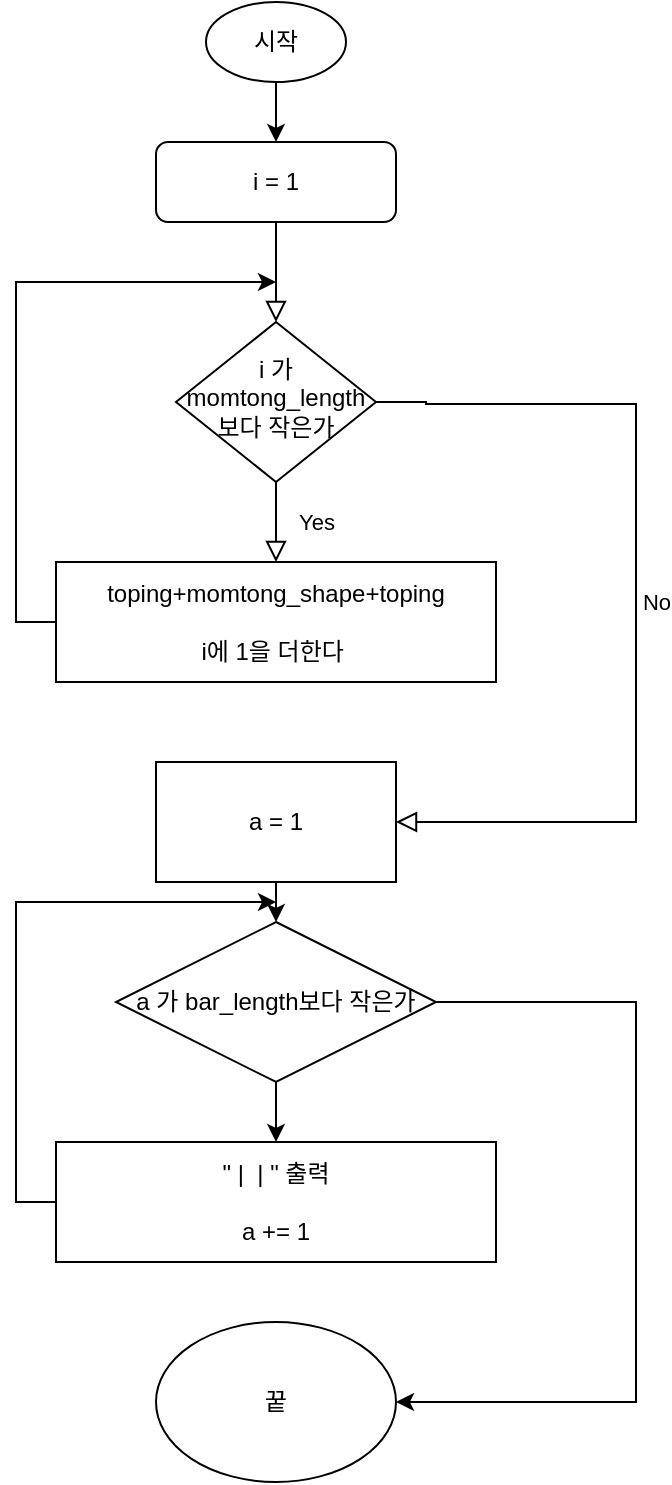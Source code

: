 <mxfile version="22.0.6" type="device" pages="2">
  <diagram id="1RoQhhKAnQT1FKXmjMtu" name="페이지-1">
    <mxGraphModel dx="1434" dy="765" grid="1" gridSize="10" guides="1" tooltips="1" connect="1" arrows="1" fold="1" page="1" pageScale="1" pageWidth="827" pageHeight="1169" math="0" shadow="0">
      <root>
        <mxCell id="0" />
        <mxCell id="1" parent="0" />
        <mxCell id="pqTl43sDfz-ucHtyQW6G-1" value="" style="rounded=0;html=1;jettySize=auto;orthogonalLoop=1;fontSize=11;endArrow=block;endFill=0;endSize=8;strokeWidth=1;shadow=0;labelBackgroundColor=none;edgeStyle=orthogonalEdgeStyle;" edge="1" parent="1" source="pqTl43sDfz-ucHtyQW6G-2" target="pqTl43sDfz-ucHtyQW6G-5">
          <mxGeometry relative="1" as="geometry" />
        </mxCell>
        <mxCell id="pqTl43sDfz-ucHtyQW6G-2" value="i = 1" style="rounded=1;whiteSpace=wrap;html=1;fontSize=12;glass=0;strokeWidth=1;shadow=0;" vertex="1" parent="1">
          <mxGeometry x="639" y="224" width="120" height="40" as="geometry" />
        </mxCell>
        <mxCell id="pqTl43sDfz-ucHtyQW6G-3" value="Yes" style="rounded=0;html=1;jettySize=auto;orthogonalLoop=1;fontSize=11;endArrow=block;endFill=0;endSize=8;strokeWidth=1;shadow=0;labelBackgroundColor=none;edgeStyle=orthogonalEdgeStyle;" edge="1" parent="1" source="pqTl43sDfz-ucHtyQW6G-5">
          <mxGeometry y="20" relative="1" as="geometry">
            <mxPoint as="offset" />
            <mxPoint x="699" y="434" as="targetPoint" />
          </mxGeometry>
        </mxCell>
        <mxCell id="pqTl43sDfz-ucHtyQW6G-4" value="No" style="edgeStyle=orthogonalEdgeStyle;rounded=0;html=1;jettySize=auto;orthogonalLoop=1;fontSize=11;endArrow=block;endFill=0;endSize=8;strokeWidth=1;shadow=0;labelBackgroundColor=none;entryX=1;entryY=0.5;entryDx=0;entryDy=0;" edge="1" parent="1" source="pqTl43sDfz-ucHtyQW6G-5" target="pqTl43sDfz-ucHtyQW6G-11">
          <mxGeometry y="10" relative="1" as="geometry">
            <mxPoint as="offset" />
            <mxPoint x="799" y="354" as="targetPoint" />
            <Array as="points">
              <mxPoint x="774" y="354" />
              <mxPoint x="774" y="355" />
              <mxPoint x="879" y="355" />
              <mxPoint x="879" y="564" />
            </Array>
          </mxGeometry>
        </mxCell>
        <mxCell id="pqTl43sDfz-ucHtyQW6G-5" value="i 가 momtong_length보다 작은가" style="rhombus;whiteSpace=wrap;html=1;shadow=0;fontFamily=Helvetica;fontSize=12;align=center;strokeWidth=1;spacing=6;spacingTop=-4;" vertex="1" parent="1">
          <mxGeometry x="649" y="314" width="100" height="80" as="geometry" />
        </mxCell>
        <mxCell id="pqTl43sDfz-ucHtyQW6G-6" style="edgeStyle=orthogonalEdgeStyle;rounded=0;orthogonalLoop=1;jettySize=auto;html=1;exitX=0.5;exitY=1;exitDx=0;exitDy=0;" edge="1" parent="1" source="pqTl43sDfz-ucHtyQW6G-7" target="pqTl43sDfz-ucHtyQW6G-2">
          <mxGeometry relative="1" as="geometry" />
        </mxCell>
        <mxCell id="pqTl43sDfz-ucHtyQW6G-7" value="시작" style="ellipse;whiteSpace=wrap;html=1;" vertex="1" parent="1">
          <mxGeometry x="664" y="154" width="70" height="40" as="geometry" />
        </mxCell>
        <mxCell id="pqTl43sDfz-ucHtyQW6G-8" style="edgeStyle=orthogonalEdgeStyle;rounded=0;orthogonalLoop=1;jettySize=auto;html=1;exitX=0;exitY=0.5;exitDx=0;exitDy=0;" edge="1" parent="1" source="pqTl43sDfz-ucHtyQW6G-9">
          <mxGeometry relative="1" as="geometry">
            <mxPoint x="699" y="294" as="targetPoint" />
            <Array as="points">
              <mxPoint x="569" y="464" />
              <mxPoint x="569" y="294" />
            </Array>
          </mxGeometry>
        </mxCell>
        <mxCell id="pqTl43sDfz-ucHtyQW6G-9" value="toping+momtong_shape+toping&lt;br&gt;&lt;br&gt;i에 1을 더한다&amp;nbsp;" style="rounded=0;whiteSpace=wrap;html=1;" vertex="1" parent="1">
          <mxGeometry x="589" y="434" width="220" height="60" as="geometry" />
        </mxCell>
        <mxCell id="pqTl43sDfz-ucHtyQW6G-10" style="edgeStyle=orthogonalEdgeStyle;rounded=0;orthogonalLoop=1;jettySize=auto;html=1;exitX=0.5;exitY=1;exitDx=0;exitDy=0;entryX=0.5;entryY=0;entryDx=0;entryDy=0;" edge="1" parent="1" source="pqTl43sDfz-ucHtyQW6G-11" target="pqTl43sDfz-ucHtyQW6G-14">
          <mxGeometry relative="1" as="geometry" />
        </mxCell>
        <mxCell id="pqTl43sDfz-ucHtyQW6G-11" value="a = 1" style="rounded=0;whiteSpace=wrap;html=1;" vertex="1" parent="1">
          <mxGeometry x="639" y="534" width="120" height="60" as="geometry" />
        </mxCell>
        <mxCell id="pqTl43sDfz-ucHtyQW6G-12" style="edgeStyle=orthogonalEdgeStyle;rounded=0;orthogonalLoop=1;jettySize=auto;html=1;exitX=0.5;exitY=1;exitDx=0;exitDy=0;entryX=0.5;entryY=0;entryDx=0;entryDy=0;" edge="1" parent="1" source="pqTl43sDfz-ucHtyQW6G-14" target="pqTl43sDfz-ucHtyQW6G-16">
          <mxGeometry relative="1" as="geometry" />
        </mxCell>
        <mxCell id="pqTl43sDfz-ucHtyQW6G-13" style="edgeStyle=orthogonalEdgeStyle;rounded=0;orthogonalLoop=1;jettySize=auto;html=1;exitX=1;exitY=0.5;exitDx=0;exitDy=0;entryX=1;entryY=0.5;entryDx=0;entryDy=0;" edge="1" parent="1" source="pqTl43sDfz-ucHtyQW6G-14" target="pqTl43sDfz-ucHtyQW6G-17">
          <mxGeometry relative="1" as="geometry">
            <Array as="points">
              <mxPoint x="879" y="654" />
              <mxPoint x="879" y="854" />
            </Array>
          </mxGeometry>
        </mxCell>
        <mxCell id="pqTl43sDfz-ucHtyQW6G-14" value="a 가 bar_length보다 작은가" style="rhombus;whiteSpace=wrap;html=1;" vertex="1" parent="1">
          <mxGeometry x="619" y="614" width="160" height="80" as="geometry" />
        </mxCell>
        <mxCell id="pqTl43sDfz-ucHtyQW6G-15" style="edgeStyle=orthogonalEdgeStyle;rounded=0;orthogonalLoop=1;jettySize=auto;html=1;exitX=0;exitY=0.5;exitDx=0;exitDy=0;" edge="1" parent="1" source="pqTl43sDfz-ucHtyQW6G-16">
          <mxGeometry relative="1" as="geometry">
            <mxPoint x="699" y="604" as="targetPoint" />
            <Array as="points">
              <mxPoint x="569" y="754" />
              <mxPoint x="569" y="604" />
            </Array>
          </mxGeometry>
        </mxCell>
        <mxCell id="pqTl43sDfz-ucHtyQW6G-16" value="&quot; |&amp;nbsp; | &quot; 출력&lt;br&gt;&lt;br&gt;a += 1" style="rounded=0;whiteSpace=wrap;html=1;" vertex="1" parent="1">
          <mxGeometry x="589" y="724" width="220" height="60" as="geometry" />
        </mxCell>
        <mxCell id="pqTl43sDfz-ucHtyQW6G-17" value="꿑" style="ellipse;whiteSpace=wrap;html=1;" vertex="1" parent="1">
          <mxGeometry x="639" y="814" width="120" height="80" as="geometry" />
        </mxCell>
      </root>
    </mxGraphModel>
  </diagram>
  <diagram name="페이지-2" id="6xeNdnUFfxTs2rafyF68">
    <mxGraphModel dx="1434" dy="765" grid="1" gridSize="10" guides="1" tooltips="1" connect="1" arrows="1" fold="1" page="1" pageScale="1" pageWidth="827" pageHeight="1169" math="0" shadow="0">
      <root>
        <mxCell id="0" />
        <mxCell id="1" parent="0" />
        <mxCell id="EvVvTQKlcNiJk8JYvaPj-1" value="Start" style="ellipse;whiteSpace=wrap;html=1;" vertex="1" parent="1">
          <mxGeometry x="414" y="60" width="60" height="40" as="geometry" />
        </mxCell>
        <mxCell id="EvVvTQKlcNiJk8JYvaPj-2" value="" style="endArrow=classic;html=1;rounded=0;exitX=0.5;exitY=1;exitDx=0;exitDy=0;entryX=0.5;entryY=0;entryDx=0;entryDy=0;" edge="1" parent="1" source="EvVvTQKlcNiJk8JYvaPj-1" target="EvVvTQKlcNiJk8JYvaPj-3">
          <mxGeometry width="50" height="50" relative="1" as="geometry">
            <mxPoint x="390" y="420" as="sourcePoint" />
            <mxPoint x="444" y="150" as="targetPoint" />
          </mxGeometry>
        </mxCell>
        <mxCell id="EvVvTQKlcNiJk8JYvaPj-3" value="1~45 사이의 숫자를 랜덤으로 선택한다" style="rounded=0;whiteSpace=wrap;html=1;" vertex="1" parent="1">
          <mxGeometry x="300" y="130" width="290" height="60" as="geometry" />
        </mxCell>
        <mxCell id="EvVvTQKlcNiJk8JYvaPj-5" value="" style="endArrow=classic;html=1;rounded=0;entryX=0.5;entryY=0;entryDx=0;entryDy=0;" edge="1" parent="1" source="EvVvTQKlcNiJk8JYvaPj-3" target="EvVvTQKlcNiJk8JYvaPj-6">
          <mxGeometry width="50" height="50" relative="1" as="geometry">
            <mxPoint x="445" y="240" as="sourcePoint" />
            <mxPoint x="445" y="260.711" as="targetPoint" />
          </mxGeometry>
        </mxCell>
        <mxCell id="EvVvTQKlcNiJk8JYvaPj-6" value="선택한 수를 Set에 넣는다" style="rounded=0;whiteSpace=wrap;html=1;" vertex="1" parent="1">
          <mxGeometry x="310" y="230" width="270" height="60" as="geometry" />
        </mxCell>
        <mxCell id="EvVvTQKlcNiJk8JYvaPj-8" value="" style="endArrow=classic;html=1;rounded=0;exitX=0.5;exitY=1;exitDx=0;exitDy=0;entryX=0.5;entryY=0;entryDx=0;entryDy=0;" edge="1" parent="1" source="EvVvTQKlcNiJk8JYvaPj-6" target="EvVvTQKlcNiJk8JYvaPj-9">
          <mxGeometry width="50" height="50" relative="1" as="geometry">
            <mxPoint x="455" y="200" as="sourcePoint" />
            <mxPoint x="445" y="330" as="targetPoint" />
          </mxGeometry>
        </mxCell>
        <mxCell id="EvVvTQKlcNiJk8JYvaPj-9" value="카운트 하였을 때 갯수가 6개인가?" style="rounded=0;whiteSpace=wrap;html=1;" vertex="1" parent="1">
          <mxGeometry x="309" y="330" width="270" height="60" as="geometry" />
        </mxCell>
        <mxCell id="EvVvTQKlcNiJk8JYvaPj-11" value="" style="endArrow=classic;html=1;rounded=0;exitX=0;exitY=0.5;exitDx=0;exitDy=0;entryX=0;entryY=0.5;entryDx=0;entryDy=0;" edge="1" parent="1" source="EvVvTQKlcNiJk8JYvaPj-9" target="EvVvTQKlcNiJk8JYvaPj-3">
          <mxGeometry width="50" height="50" relative="1" as="geometry">
            <mxPoint x="390" y="420" as="sourcePoint" />
            <mxPoint x="210" y="160" as="targetPoint" />
            <Array as="points">
              <mxPoint x="210" y="360" />
              <mxPoint x="210" y="160" />
            </Array>
          </mxGeometry>
        </mxCell>
        <mxCell id="EvVvTQKlcNiJk8JYvaPj-12" value="아니요" style="text;html=1;strokeColor=none;fillColor=none;align=center;verticalAlign=middle;whiteSpace=wrap;rounded=0;" vertex="1" parent="1">
          <mxGeometry x="150" y="240" width="60" height="30" as="geometry" />
        </mxCell>
        <mxCell id="EvVvTQKlcNiJk8JYvaPj-13" value="예" style="endArrow=classic;html=1;rounded=0;exitX=0.5;exitY=1;exitDx=0;exitDy=0;entryX=0.5;entryY=0;entryDx=0;entryDy=0;" edge="1" parent="1" source="EvVvTQKlcNiJk8JYvaPj-9" target="EvVvTQKlcNiJk8JYvaPj-15">
          <mxGeometry width="50" height="50" relative="1" as="geometry">
            <mxPoint x="480" y="430" as="sourcePoint" />
            <mxPoint x="445" y="420" as="targetPoint" />
          </mxGeometry>
        </mxCell>
        <mxCell id="EvVvTQKlcNiJk8JYvaPj-15" value="반환한다" style="ellipse;whiteSpace=wrap;html=1;" vertex="1" parent="1">
          <mxGeometry x="385" y="440" width="120" height="80" as="geometry" />
        </mxCell>
      </root>
    </mxGraphModel>
  </diagram>
</mxfile>

